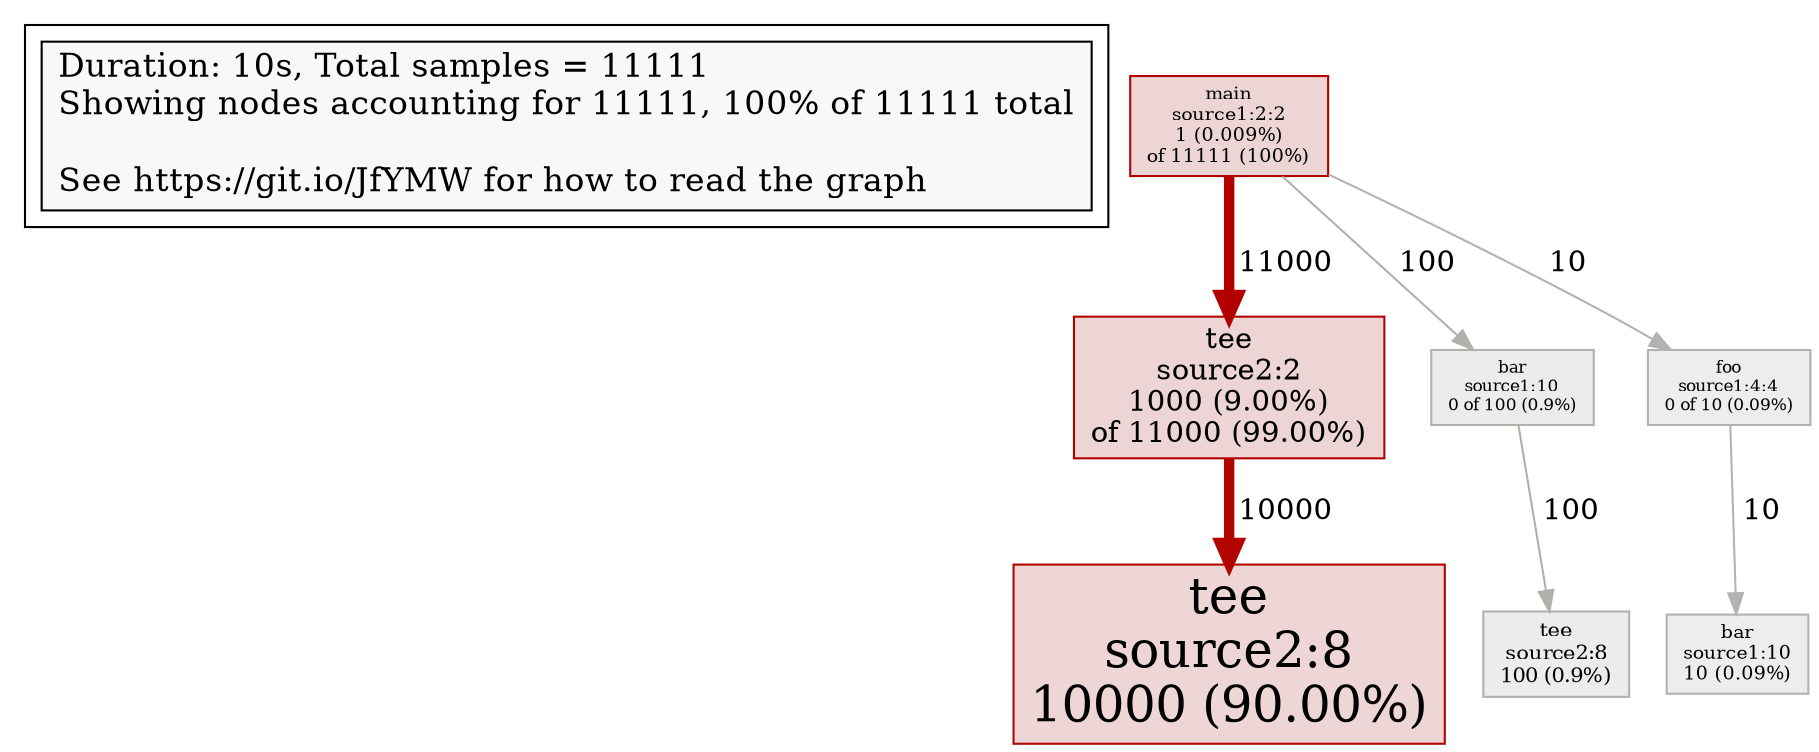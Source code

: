 digraph "unnamed" {
node [style=filled fillcolor="#f8f8f8"]
subgraph cluster_L { "Duration: 10s, Total samples = 11111 " [shape=box fontsize=16 label="Duration: 10s, Total samples = 11111 \lShowing nodes accounting for 11111, 100% of 11111 total\l\lSee https://git.io/JfYMW for how to read the graph\l"] }
N1 [label="tee\nsource2:8\n10000 (90.00%)" id="node1" fontsize=24 shape=box tooltip="tee testdata/source2:8 (10000)" color="#b20500" fillcolor="#edd6d5"]
N2 [label="main\nsource1:2:2\n1 (0.009%)\nof 11111 (100%)" id="node2" fontsize=9 shape=box tooltip="main testdata/source1:2:2 (11111)" color="#b20000" fillcolor="#edd5d5"]
N3 [label="tee\nsource2:2\n1000 (9.00%)\nof 11000 (99.00%)" id="node3" fontsize=14 shape=box tooltip="tee testdata/source2:2 (11000)" color="#b20000" fillcolor="#edd5d5"]
N4 [label="tee\nsource2:8\n100 (0.9%)" id="node4" fontsize=10 shape=box tooltip="tee testdata/source2:8 (100)" color="#b2b0aa" fillcolor="#edecec"]
N5 [label="bar\nsource1:10\n10 (0.09%)" id="node5" fontsize=9 shape=box tooltip="bar testdata/source1:10 (10)" color="#b2b2b1" fillcolor="#ededed"]
N6 [label="bar\nsource1:10\n0 of 100 (0.9%)" id="node6" fontsize=8 shape=box tooltip="bar testdata/source1:10 (100)" color="#b2b0aa" fillcolor="#edecec"]
N7 [label="foo\nsource1:4:4\n0 of 10 (0.09%)" id="node7" fontsize=8 shape=box tooltip="foo testdata/source1:4:4 (10)" color="#b2b2b1" fillcolor="#ededed"]
N2 -> N3 [label=" 11000" weight=100 penwidth=5 color="#b20000" tooltip="main testdata/source1:2:2 -> tee testdata/source2:2 (11000)" labeltooltip="main testdata/source1:2:2 -> tee testdata/source2:2 (11000)"]
N3 -> N1 [label=" 10000" weight=91 penwidth=5 color="#b20500" tooltip="tee testdata/source2:2 -> tee testdata/source2:8 (10000)" labeltooltip="tee testdata/source2:2 -> tee testdata/source2:8 (10000)"]
N6 -> N4 [label=" 100" color="#b2b0aa" tooltip="bar testdata/source1:10 -> tee testdata/source2:8 (100)" labeltooltip="bar testdata/source1:10 -> tee testdata/source2:8 (100)"]
N2 -> N6 [label=" 100" color="#b2b0aa" tooltip="main testdata/source1:2:2 -> bar testdata/source1:10 (100)" labeltooltip="main testdata/source1:2:2 -> bar testdata/source1:10 (100)"]
N7 -> N5 [label=" 10" color="#b2b2b1" tooltip="foo testdata/source1:4:4 -> bar testdata/source1:10 (10)" labeltooltip="foo testdata/source1:4:4 -> bar testdata/source1:10 (10)"]
N2 -> N7 [label=" 10" color="#b2b2b1" tooltip="main testdata/source1:2:2 -> foo testdata/source1:4:4 (10)" labeltooltip="main testdata/source1:2:2 -> foo testdata/source1:4:4 (10)"]
}
